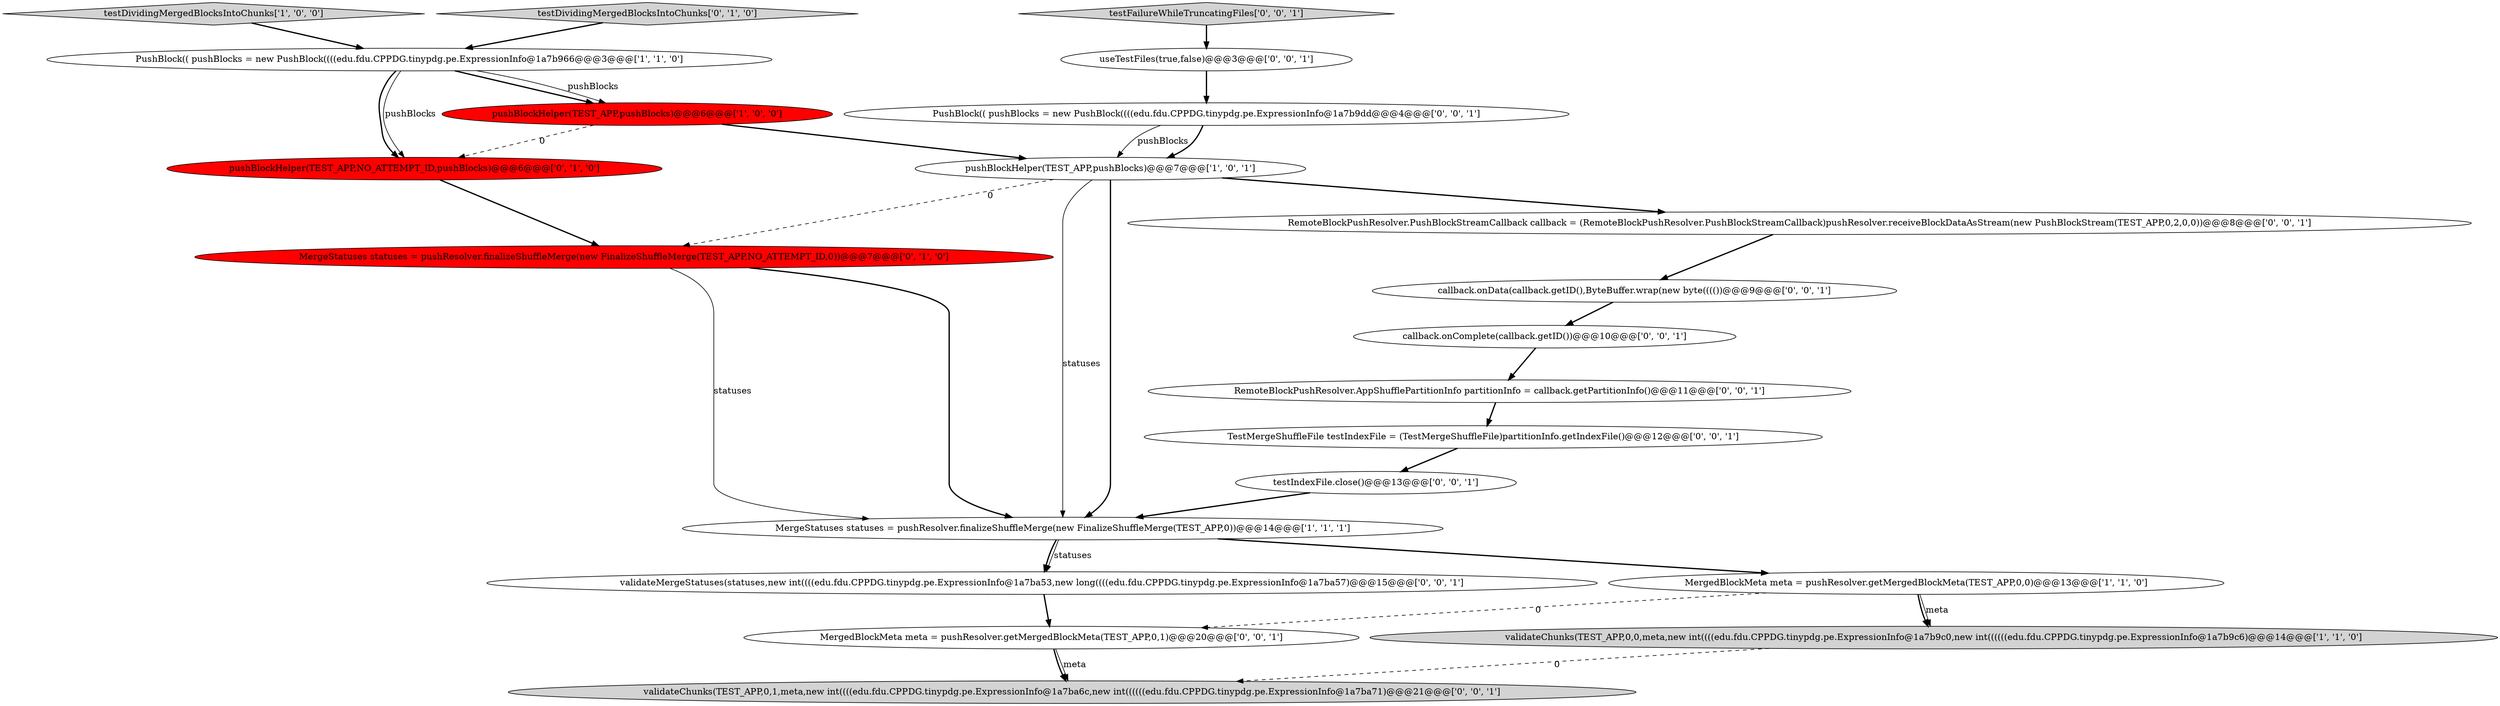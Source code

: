 digraph {
16 [style = filled, label = "RemoteBlockPushResolver.PushBlockStreamCallback callback = (RemoteBlockPushResolver.PushBlockStreamCallback)pushResolver.receiveBlockDataAsStream(new PushBlockStream(TEST_APP,0,2,0,0))@@@8@@@['0', '0', '1']", fillcolor = white, shape = ellipse image = "AAA0AAABBB3BBB"];
6 [style = filled, label = "pushBlockHelper(TEST_APP,pushBlocks)@@@7@@@['1', '0', '1']", fillcolor = white, shape = ellipse image = "AAA0AAABBB1BBB"];
17 [style = filled, label = "useTestFiles(true,false)@@@3@@@['0', '0', '1']", fillcolor = white, shape = ellipse image = "AAA0AAABBB3BBB"];
0 [style = filled, label = "pushBlockHelper(TEST_APP,pushBlocks)@@@6@@@['1', '0', '0']", fillcolor = red, shape = ellipse image = "AAA1AAABBB1BBB"];
3 [style = filled, label = "validateChunks(TEST_APP,0,0,meta,new int((((edu.fdu.CPPDG.tinypdg.pe.ExpressionInfo@1a7b9c0,new int((((((edu.fdu.CPPDG.tinypdg.pe.ExpressionInfo@1a7b9c6)@@@14@@@['1', '1', '0']", fillcolor = lightgray, shape = ellipse image = "AAA0AAABBB1BBB"];
21 [style = filled, label = "validateChunks(TEST_APP,0,1,meta,new int((((edu.fdu.CPPDG.tinypdg.pe.ExpressionInfo@1a7ba6c,new int((((((edu.fdu.CPPDG.tinypdg.pe.ExpressionInfo@1a7ba71)@@@21@@@['0', '0', '1']", fillcolor = lightgray, shape = ellipse image = "AAA0AAABBB3BBB"];
11 [style = filled, label = "validateMergeStatuses(statuses,new int((((edu.fdu.CPPDG.tinypdg.pe.ExpressionInfo@1a7ba53,new long((((edu.fdu.CPPDG.tinypdg.pe.ExpressionInfo@1a7ba57)@@@15@@@['0', '0', '1']", fillcolor = white, shape = ellipse image = "AAA0AAABBB3BBB"];
9 [style = filled, label = "pushBlockHelper(TEST_APP,NO_ATTEMPT_ID,pushBlocks)@@@6@@@['0', '1', '0']", fillcolor = red, shape = ellipse image = "AAA1AAABBB2BBB"];
18 [style = filled, label = "callback.onComplete(callback.getID())@@@10@@@['0', '0', '1']", fillcolor = white, shape = ellipse image = "AAA0AAABBB3BBB"];
13 [style = filled, label = "testFailureWhileTruncatingFiles['0', '0', '1']", fillcolor = lightgray, shape = diamond image = "AAA0AAABBB3BBB"];
8 [style = filled, label = "MergeStatuses statuses = pushResolver.finalizeShuffleMerge(new FinalizeShuffleMerge(TEST_APP,NO_ATTEMPT_ID,0))@@@7@@@['0', '1', '0']", fillcolor = red, shape = ellipse image = "AAA1AAABBB2BBB"];
7 [style = filled, label = "testDividingMergedBlocksIntoChunks['0', '1', '0']", fillcolor = lightgray, shape = diamond image = "AAA0AAABBB2BBB"];
4 [style = filled, label = "MergedBlockMeta meta = pushResolver.getMergedBlockMeta(TEST_APP,0,0)@@@13@@@['1', '1', '0']", fillcolor = white, shape = ellipse image = "AAA0AAABBB1BBB"];
12 [style = filled, label = "TestMergeShuffleFile testIndexFile = (TestMergeShuffleFile)partitionInfo.getIndexFile()@@@12@@@['0', '0', '1']", fillcolor = white, shape = ellipse image = "AAA0AAABBB3BBB"];
14 [style = filled, label = "MergedBlockMeta meta = pushResolver.getMergedBlockMeta(TEST_APP,0,1)@@@20@@@['0', '0', '1']", fillcolor = white, shape = ellipse image = "AAA0AAABBB3BBB"];
20 [style = filled, label = "testIndexFile.close()@@@13@@@['0', '0', '1']", fillcolor = white, shape = ellipse image = "AAA0AAABBB3BBB"];
5 [style = filled, label = "MergeStatuses statuses = pushResolver.finalizeShuffleMerge(new FinalizeShuffleMerge(TEST_APP,0))@@@14@@@['1', '1', '1']", fillcolor = white, shape = ellipse image = "AAA0AAABBB1BBB"];
2 [style = filled, label = "PushBlock(( pushBlocks = new PushBlock((((edu.fdu.CPPDG.tinypdg.pe.ExpressionInfo@1a7b966@@@3@@@['1', '1', '0']", fillcolor = white, shape = ellipse image = "AAA0AAABBB1BBB"];
10 [style = filled, label = "callback.onData(callback.getID(),ByteBuffer.wrap(new byte(((())@@@9@@@['0', '0', '1']", fillcolor = white, shape = ellipse image = "AAA0AAABBB3BBB"];
1 [style = filled, label = "testDividingMergedBlocksIntoChunks['1', '0', '0']", fillcolor = lightgray, shape = diamond image = "AAA0AAABBB1BBB"];
19 [style = filled, label = "RemoteBlockPushResolver.AppShufflePartitionInfo partitionInfo = callback.getPartitionInfo()@@@11@@@['0', '0', '1']", fillcolor = white, shape = ellipse image = "AAA0AAABBB3BBB"];
15 [style = filled, label = "PushBlock(( pushBlocks = new PushBlock((((edu.fdu.CPPDG.tinypdg.pe.ExpressionInfo@1a7b9dd@@@4@@@['0', '0', '1']", fillcolor = white, shape = ellipse image = "AAA0AAABBB3BBB"];
6->5 [style = solid, label="statuses"];
10->18 [style = bold, label=""];
4->3 [style = bold, label=""];
6->8 [style = dashed, label="0"];
8->5 [style = solid, label="statuses"];
4->3 [style = solid, label="meta"];
19->12 [style = bold, label=""];
11->14 [style = bold, label=""];
0->6 [style = bold, label=""];
16->10 [style = bold, label=""];
3->21 [style = dashed, label="0"];
15->6 [style = solid, label="pushBlocks"];
18->19 [style = bold, label=""];
12->20 [style = bold, label=""];
2->9 [style = solid, label="pushBlocks"];
15->6 [style = bold, label=""];
2->9 [style = bold, label=""];
9->8 [style = bold, label=""];
20->5 [style = bold, label=""];
5->11 [style = solid, label="statuses"];
14->21 [style = solid, label="meta"];
6->5 [style = bold, label=""];
13->17 [style = bold, label=""];
2->0 [style = bold, label=""];
8->5 [style = bold, label=""];
6->16 [style = bold, label=""];
7->2 [style = bold, label=""];
5->4 [style = bold, label=""];
17->15 [style = bold, label=""];
4->14 [style = dashed, label="0"];
1->2 [style = bold, label=""];
5->11 [style = bold, label=""];
0->9 [style = dashed, label="0"];
14->21 [style = bold, label=""];
2->0 [style = solid, label="pushBlocks"];
}
